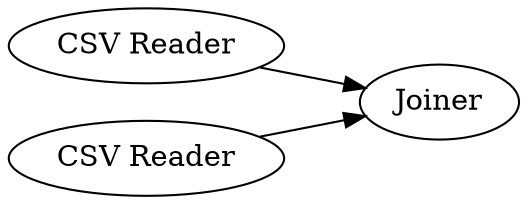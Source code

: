 digraph {
	29 [label="CSV Reader"]
	30 [label="CSV Reader"]
	31 [label=Joiner]
	29 -> 31
	30 -> 31
	rankdir=LR
}
